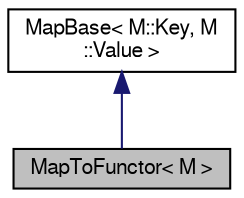 digraph "MapToFunctor&lt; M &gt;"
{
 // LATEX_PDF_SIZE
  edge [fontname="FreeSans",fontsize="10",labelfontname="FreeSans",labelfontsize="10"];
  node [fontname="FreeSans",fontsize="10",shape=record];
  Node0 [label="MapToFunctor\< M \>",height=0.2,width=0.4,color="black", fillcolor="grey75", style="filled", fontcolor="black",tooltip="Converts a map to an STL style (unary) functor."];
  Node1 -> Node0 [dir="back",color="midnightblue",fontsize="10",style="solid",fontname="FreeSans"];
  Node1 [label="MapBase\< M::Key, M\l::Value \>",height=0.2,width=0.4,color="black", fillcolor="white", style="filled",URL="$a03161.html",tooltip=" "];
}
